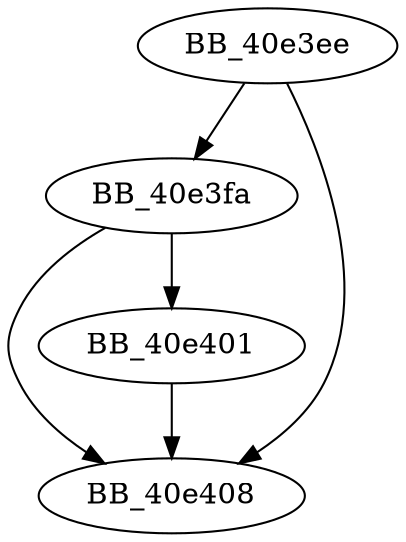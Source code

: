 DiGraph sub_40E3EE{
BB_40e3ee->BB_40e3fa
BB_40e3ee->BB_40e408
BB_40e3fa->BB_40e401
BB_40e3fa->BB_40e408
BB_40e401->BB_40e408
}
